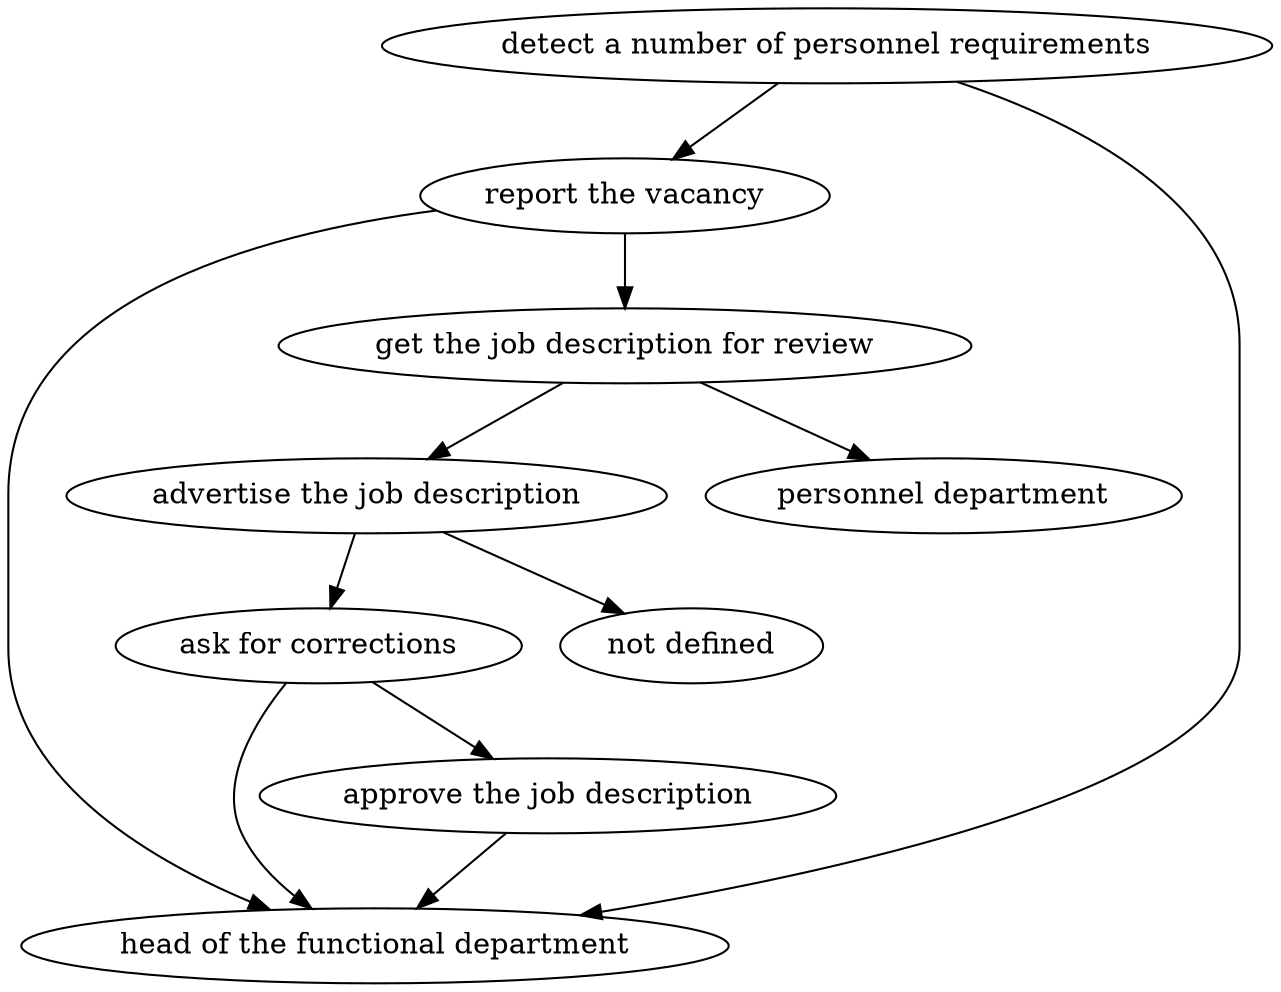 strict digraph "doc-8.3" {
	graph [name="doc-8.3"];
	"detect a number of personnel requirements"	[attrs="{'type': 'Activity', 'label': 'detect a number of personnel requirements'}"];
	"report the vacancy"	[attrs="{'type': 'Activity', 'label': 'report the vacancy'}"];
	"detect a number of personnel requirements" -> "report the vacancy"	[attrs="{'type': 'flow', 'label': 'flow'}"];
	"head of the functional department"	[attrs="{'type': 'Actor', 'label': 'head of the functional department'}"];
	"detect a number of personnel requirements" -> "head of the functional department"	[attrs="{'type': 'actor performer', 'label': 'actor performer'}"];
	"get the job description for review"	[attrs="{'type': 'Activity', 'label': 'get the job description for review'}"];
	"report the vacancy" -> "get the job description for review"	[attrs="{'type': 'flow', 'label': 'flow'}"];
	"report the vacancy" -> "head of the functional department"	[attrs="{'type': 'actor performer', 'label': 'actor performer'}"];
	"advertise the job description"	[attrs="{'type': 'Activity', 'label': 'advertise the job description'}"];
	"get the job description for review" -> "advertise the job description"	[attrs="{'type': 'flow', 'label': 'flow'}"];
	"personnel department"	[attrs="{'type': 'Actor', 'label': 'personnel department'}"];
	"get the job description for review" -> "personnel department"	[attrs="{'type': 'actor performer', 'label': 'actor performer'}"];
	"ask for corrections"	[attrs="{'type': 'Activity', 'label': 'ask for corrections'}"];
	"advertise the job description" -> "ask for corrections"	[attrs="{'type': 'flow', 'label': 'flow'}"];
	"not defined"	[attrs="{'type': 'Actor', 'label': 'not defined'}"];
	"advertise the job description" -> "not defined"	[attrs="{'type': 'actor performer', 'label': 'actor performer'}"];
	"approve the job description"	[attrs="{'type': 'Activity', 'label': 'approve the job description'}"];
	"ask for corrections" -> "approve the job description"	[attrs="{'type': 'flow', 'label': 'flow'}"];
	"ask for corrections" -> "head of the functional department"	[attrs="{'type': 'actor performer', 'label': 'actor performer'}"];
	"approve the job description" -> "head of the functional department"	[attrs="{'type': 'actor performer', 'label': 'actor performer'}"];
}
